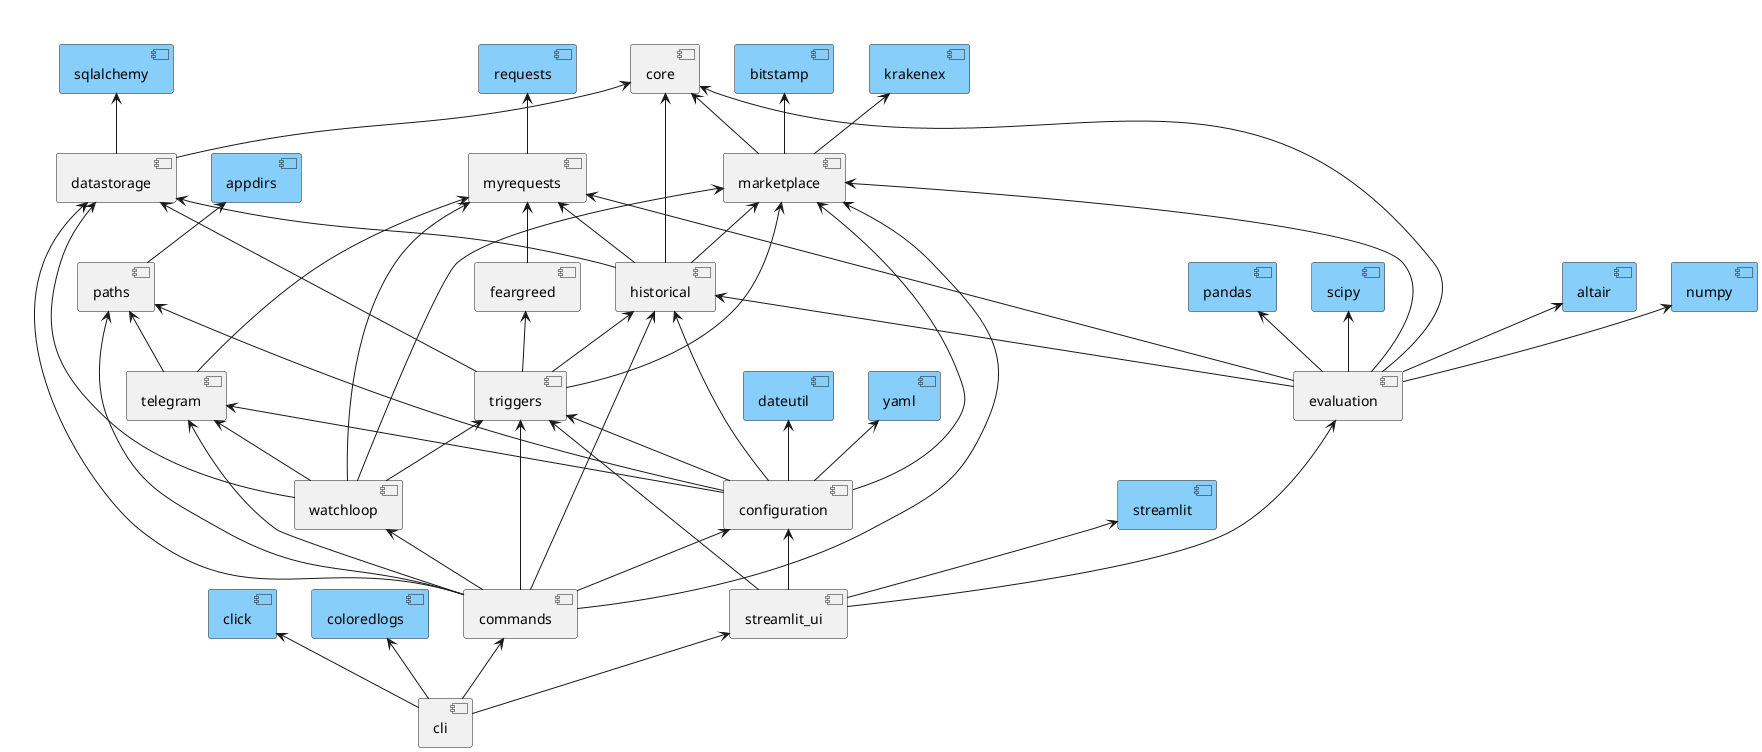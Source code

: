 @startuml

component altair #lightskyblue
component appdirs #lightskyblue
component bitstamp #lightskyblue
component click #lightskyblue
component coloredlogs #lightskyblue
component dateutil #lightskyblue
component krakenex #lightskyblue
component numpy #lightskyblue
component pandas #lightskyblue
component requests #lightskyblue
component scipy #lightskyblue
component sqlalchemy #lightskyblue
component streamlit #lightskyblue
component yaml #lightskyblue

component cli
component commands
component configuration
component core
component datastorage
component evaluation
component feargreed
component historical
component marketplace
component myrequests
component paths
component streamlit_ui
component telegram
component triggers
component watchloop

commands <-- cli
streamlit_ui <-- cli

click <-- cli
coloredlogs <-- cli

configuration <-- commands
datastorage <-- commands
historical <-- commands
marketplace <-- commands
paths <-- commands
telegram <-- commands
triggers <-- commands
watchloop <-- commands

historical <-- configuration
marketplace <-- configuration
paths <-- configuration
telegram <-- configuration
triggers <-- configuration

yaml <-- configuration
dateutil <-- configuration

core <-- datastorage

sqlalchemy <-- datastorage

core <-- evaluation
historical <-- evaluation
marketplace <-- evaluation
myrequests <-- evaluation

numpy <-- evaluation
pandas <-- evaluation
scipy <-- evaluation
altair <-- evaluation

myrequests <-- feargreed

core <-- historical
datastorage <-- historical
marketplace <-- historical
myrequests <-- historical

core <-- marketplace

bitstamp <-- marketplace
krakenex <-- marketplace

requests <-- myrequests

appdirs <-- paths

configuration <-- streamlit_ui
evaluation <-- streamlit_ui
triggers <-- streamlit_ui

streamlit <-- streamlit_ui

myrequests <-- telegram
paths <-- telegram

datastorage <-- triggers
feargreed <-- triggers
historical <-- triggers
marketplace <-- triggers

datastorage <-- watchloop
marketplace <-- watchloop
myrequests <-- watchloop
telegram <-- watchloop
triggers <-- watchloop

@enduml
